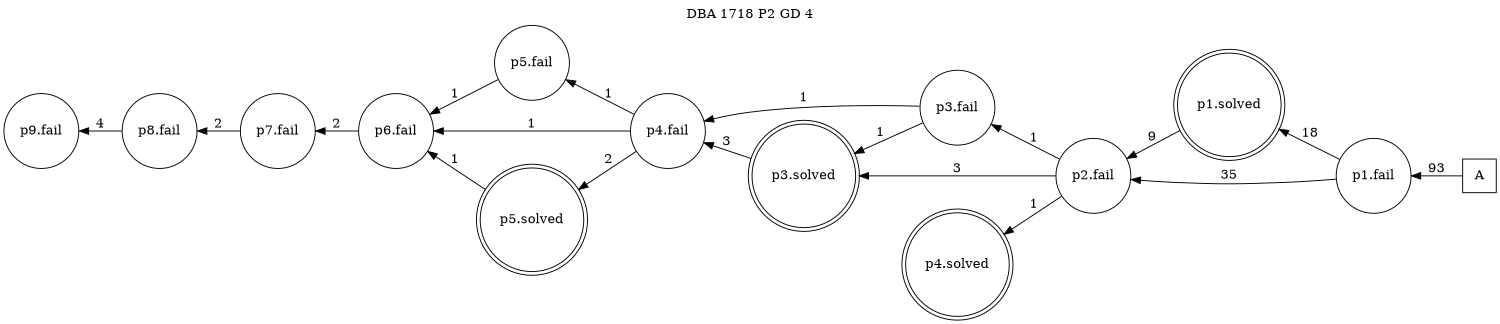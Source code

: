digraph DBA_1718_P2_GD_4_GOOD {
labelloc="tl"
label= " DBA 1718 P2 GD 4 "
rankdir="RL";
graph [ size=" 10 , 10 !"]

"A" [shape="square" label="A"]
"p1.fail" [shape="circle" label="p1.fail"]
"p1.solved" [shape="doublecircle" label="p1.solved"]
"p2.fail" [shape="circle" label="p2.fail"]
"p3.fail" [shape="circle" label="p3.fail"]
"p4.fail" [shape="circle" label="p4.fail"]
"p3.solved" [shape="doublecircle" label="p3.solved"]
"p5.fail" [shape="circle" label="p5.fail"]
"p6.fail" [shape="circle" label="p6.fail"]
"p7.fail" [shape="circle" label="p7.fail"]
"p8.fail" [shape="circle" label="p8.fail"]
"p9.fail" [shape="circle" label="p9.fail"]
"p5.solved" [shape="doublecircle" label="p5.solved"]
"p4.solved" [shape="doublecircle" label="p4.solved"]
"A" -> "p1.fail" [ label=93]
"p1.fail" -> "p1.solved" [ label=18]
"p1.fail" -> "p2.fail" [ label=35]
"p1.solved" -> "p2.fail" [ label=9]
"p2.fail" -> "p3.fail" [ label=1]
"p2.fail" -> "p3.solved" [ label=3]
"p2.fail" -> "p4.solved" [ label=1]
"p3.fail" -> "p4.fail" [ label=1]
"p3.fail" -> "p3.solved" [ label=1]
"p4.fail" -> "p5.fail" [ label=1]
"p4.fail" -> "p6.fail" [ label=1]
"p4.fail" -> "p5.solved" [ label=2]
"p3.solved" -> "p4.fail" [ label=3]
"p5.fail" -> "p6.fail" [ label=1]
"p6.fail" -> "p7.fail" [ label=2]
"p7.fail" -> "p8.fail" [ label=2]
"p8.fail" -> "p9.fail" [ label=4]
"p5.solved" -> "p6.fail" [ label=1]
}
